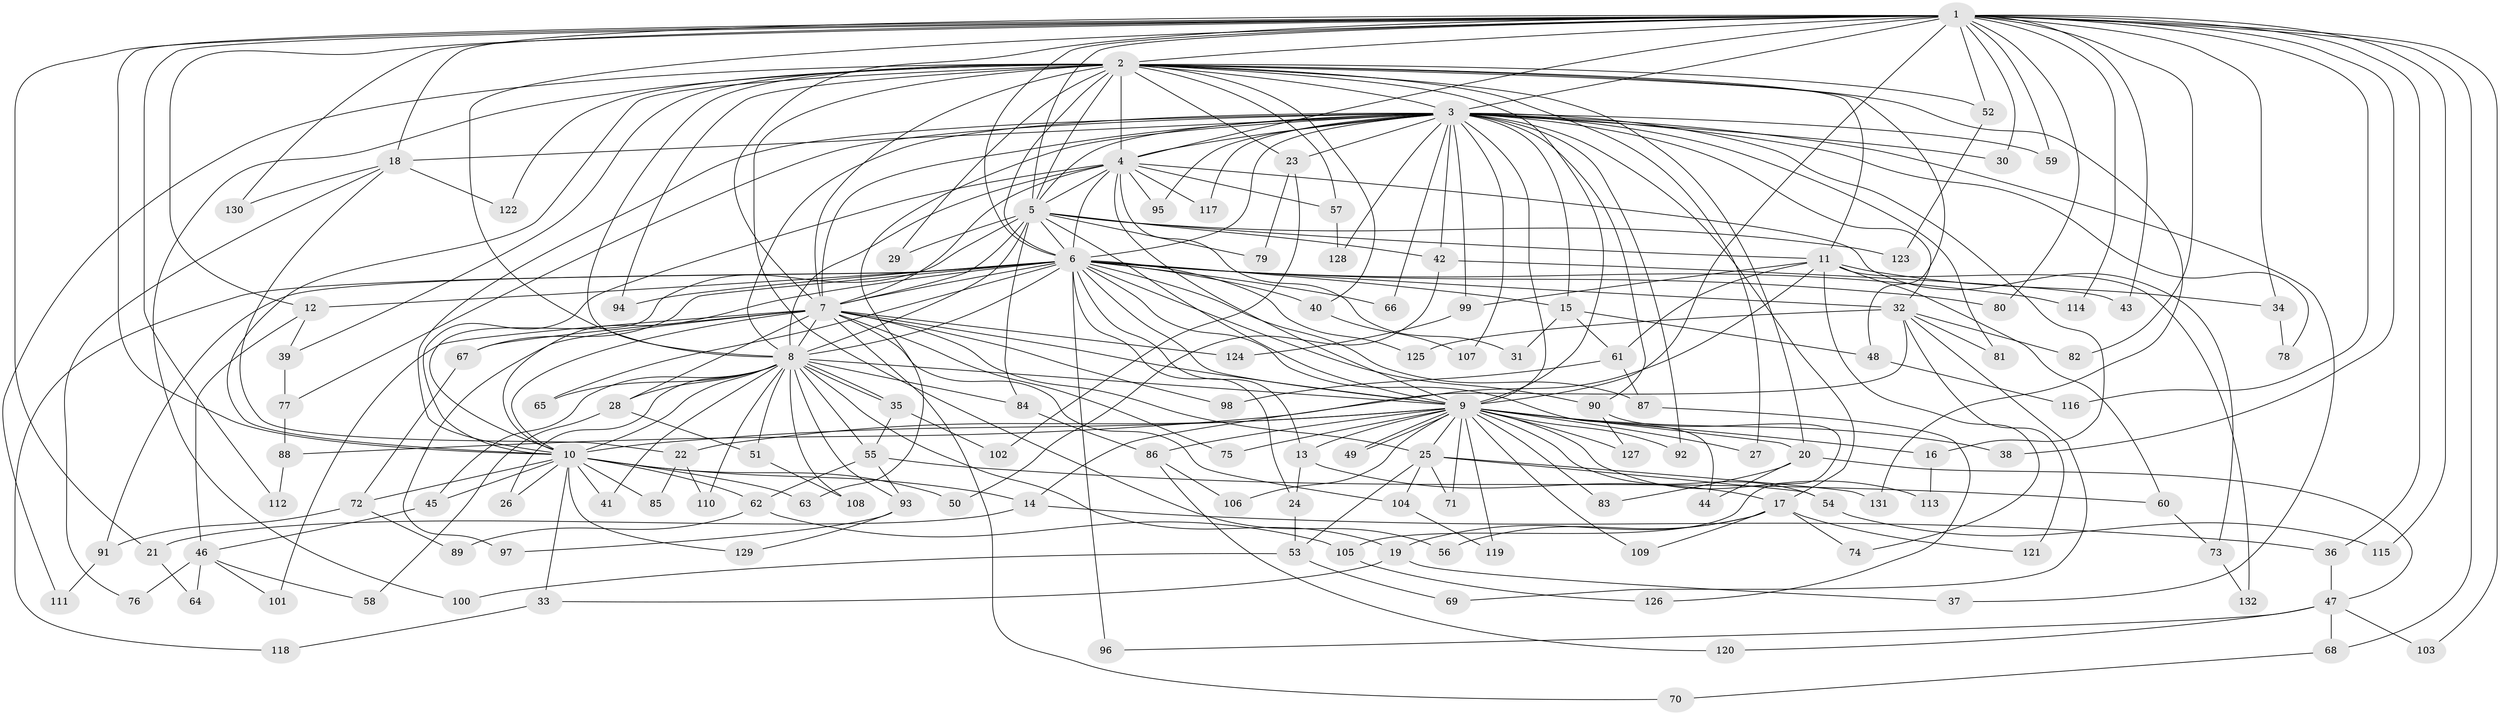 // coarse degree distribution, {26: 0.010101010101010102, 24: 0.020202020202020204, 30: 0.010101010101010102, 12: 0.010101010101010102, 32: 0.010101010101010102, 19: 0.010101010101010102, 22: 0.010101010101010102, 20: 0.010101010101010102, 10: 0.010101010101010102, 5: 0.050505050505050504, 4: 0.09090909090909091, 2: 0.5050505050505051, 7: 0.020202020202020204, 8: 0.020202020202020204, 3: 0.20202020202020202, 6: 0.010101010101010102}
// Generated by graph-tools (version 1.1) at 2025/51/02/27/25 19:51:52]
// undirected, 132 vertices, 289 edges
graph export_dot {
graph [start="1"]
  node [color=gray90,style=filled];
  1;
  2;
  3;
  4;
  5;
  6;
  7;
  8;
  9;
  10;
  11;
  12;
  13;
  14;
  15;
  16;
  17;
  18;
  19;
  20;
  21;
  22;
  23;
  24;
  25;
  26;
  27;
  28;
  29;
  30;
  31;
  32;
  33;
  34;
  35;
  36;
  37;
  38;
  39;
  40;
  41;
  42;
  43;
  44;
  45;
  46;
  47;
  48;
  49;
  50;
  51;
  52;
  53;
  54;
  55;
  56;
  57;
  58;
  59;
  60;
  61;
  62;
  63;
  64;
  65;
  66;
  67;
  68;
  69;
  70;
  71;
  72;
  73;
  74;
  75;
  76;
  77;
  78;
  79;
  80;
  81;
  82;
  83;
  84;
  85;
  86;
  87;
  88;
  89;
  90;
  91;
  92;
  93;
  94;
  95;
  96;
  97;
  98;
  99;
  100;
  101;
  102;
  103;
  104;
  105;
  106;
  107;
  108;
  109;
  110;
  111;
  112;
  113;
  114;
  115;
  116;
  117;
  118;
  119;
  120;
  121;
  122;
  123;
  124;
  125;
  126;
  127;
  128;
  129;
  130;
  131;
  132;
  1 -- 2;
  1 -- 3;
  1 -- 4;
  1 -- 5;
  1 -- 6;
  1 -- 7;
  1 -- 8;
  1 -- 9;
  1 -- 10;
  1 -- 12;
  1 -- 18;
  1 -- 21;
  1 -- 30;
  1 -- 34;
  1 -- 36;
  1 -- 38;
  1 -- 43;
  1 -- 52;
  1 -- 59;
  1 -- 68;
  1 -- 80;
  1 -- 82;
  1 -- 103;
  1 -- 112;
  1 -- 114;
  1 -- 115;
  1 -- 116;
  1 -- 130;
  2 -- 3;
  2 -- 4;
  2 -- 5;
  2 -- 6;
  2 -- 7;
  2 -- 8;
  2 -- 9;
  2 -- 10;
  2 -- 11;
  2 -- 20;
  2 -- 23;
  2 -- 27;
  2 -- 29;
  2 -- 39;
  2 -- 40;
  2 -- 48;
  2 -- 52;
  2 -- 56;
  2 -- 57;
  2 -- 94;
  2 -- 100;
  2 -- 111;
  2 -- 122;
  2 -- 131;
  3 -- 4;
  3 -- 5;
  3 -- 6;
  3 -- 7;
  3 -- 8;
  3 -- 9;
  3 -- 10;
  3 -- 15;
  3 -- 16;
  3 -- 17;
  3 -- 18;
  3 -- 23;
  3 -- 30;
  3 -- 32;
  3 -- 37;
  3 -- 42;
  3 -- 59;
  3 -- 63;
  3 -- 66;
  3 -- 77;
  3 -- 78;
  3 -- 81;
  3 -- 90;
  3 -- 92;
  3 -- 95;
  3 -- 99;
  3 -- 107;
  3 -- 117;
  3 -- 128;
  4 -- 5;
  4 -- 6;
  4 -- 7;
  4 -- 8;
  4 -- 9;
  4 -- 10;
  4 -- 31;
  4 -- 57;
  4 -- 73;
  4 -- 95;
  4 -- 117;
  5 -- 6;
  5 -- 7;
  5 -- 8;
  5 -- 9;
  5 -- 10;
  5 -- 11;
  5 -- 29;
  5 -- 42;
  5 -- 79;
  5 -- 84;
  5 -- 123;
  6 -- 7;
  6 -- 8;
  6 -- 9;
  6 -- 10;
  6 -- 12;
  6 -- 13;
  6 -- 15;
  6 -- 24;
  6 -- 32;
  6 -- 40;
  6 -- 44;
  6 -- 65;
  6 -- 66;
  6 -- 67;
  6 -- 80;
  6 -- 87;
  6 -- 90;
  6 -- 91;
  6 -- 94;
  6 -- 96;
  6 -- 114;
  6 -- 118;
  6 -- 125;
  7 -- 8;
  7 -- 9;
  7 -- 10;
  7 -- 25;
  7 -- 28;
  7 -- 67;
  7 -- 70;
  7 -- 75;
  7 -- 97;
  7 -- 98;
  7 -- 101;
  7 -- 104;
  7 -- 124;
  8 -- 9;
  8 -- 10;
  8 -- 19;
  8 -- 26;
  8 -- 28;
  8 -- 35;
  8 -- 35;
  8 -- 41;
  8 -- 45;
  8 -- 51;
  8 -- 55;
  8 -- 65;
  8 -- 84;
  8 -- 93;
  8 -- 108;
  8 -- 110;
  9 -- 10;
  9 -- 13;
  9 -- 16;
  9 -- 20;
  9 -- 22;
  9 -- 25;
  9 -- 27;
  9 -- 38;
  9 -- 49;
  9 -- 49;
  9 -- 54;
  9 -- 71;
  9 -- 75;
  9 -- 83;
  9 -- 86;
  9 -- 92;
  9 -- 106;
  9 -- 109;
  9 -- 113;
  9 -- 119;
  9 -- 127;
  10 -- 14;
  10 -- 26;
  10 -- 33;
  10 -- 41;
  10 -- 45;
  10 -- 50;
  10 -- 62;
  10 -- 63;
  10 -- 72;
  10 -- 85;
  10 -- 129;
  11 -- 14;
  11 -- 34;
  11 -- 60;
  11 -- 61;
  11 -- 74;
  11 -- 99;
  11 -- 132;
  12 -- 39;
  12 -- 46;
  13 -- 17;
  13 -- 24;
  14 -- 21;
  14 -- 36;
  15 -- 31;
  15 -- 48;
  15 -- 61;
  16 -- 113;
  17 -- 19;
  17 -- 56;
  17 -- 74;
  17 -- 109;
  17 -- 121;
  18 -- 22;
  18 -- 76;
  18 -- 122;
  18 -- 130;
  19 -- 33;
  19 -- 37;
  20 -- 44;
  20 -- 47;
  20 -- 83;
  21 -- 64;
  22 -- 85;
  22 -- 110;
  23 -- 79;
  23 -- 102;
  24 -- 53;
  25 -- 53;
  25 -- 54;
  25 -- 71;
  25 -- 104;
  25 -- 131;
  28 -- 51;
  28 -- 58;
  32 -- 69;
  32 -- 81;
  32 -- 82;
  32 -- 88;
  32 -- 121;
  32 -- 125;
  33 -- 118;
  34 -- 78;
  35 -- 55;
  35 -- 102;
  36 -- 47;
  39 -- 77;
  40 -- 107;
  42 -- 43;
  42 -- 50;
  45 -- 46;
  46 -- 58;
  46 -- 64;
  46 -- 76;
  46 -- 101;
  47 -- 68;
  47 -- 96;
  47 -- 103;
  47 -- 120;
  48 -- 116;
  51 -- 108;
  52 -- 123;
  53 -- 69;
  53 -- 100;
  54 -- 115;
  55 -- 60;
  55 -- 62;
  55 -- 93;
  57 -- 128;
  60 -- 73;
  61 -- 87;
  61 -- 98;
  62 -- 89;
  62 -- 105;
  67 -- 72;
  68 -- 70;
  72 -- 89;
  72 -- 91;
  73 -- 132;
  77 -- 88;
  84 -- 86;
  86 -- 106;
  86 -- 120;
  87 -- 126;
  88 -- 112;
  90 -- 105;
  90 -- 127;
  91 -- 111;
  93 -- 97;
  93 -- 129;
  99 -- 124;
  104 -- 119;
  105 -- 126;
}
